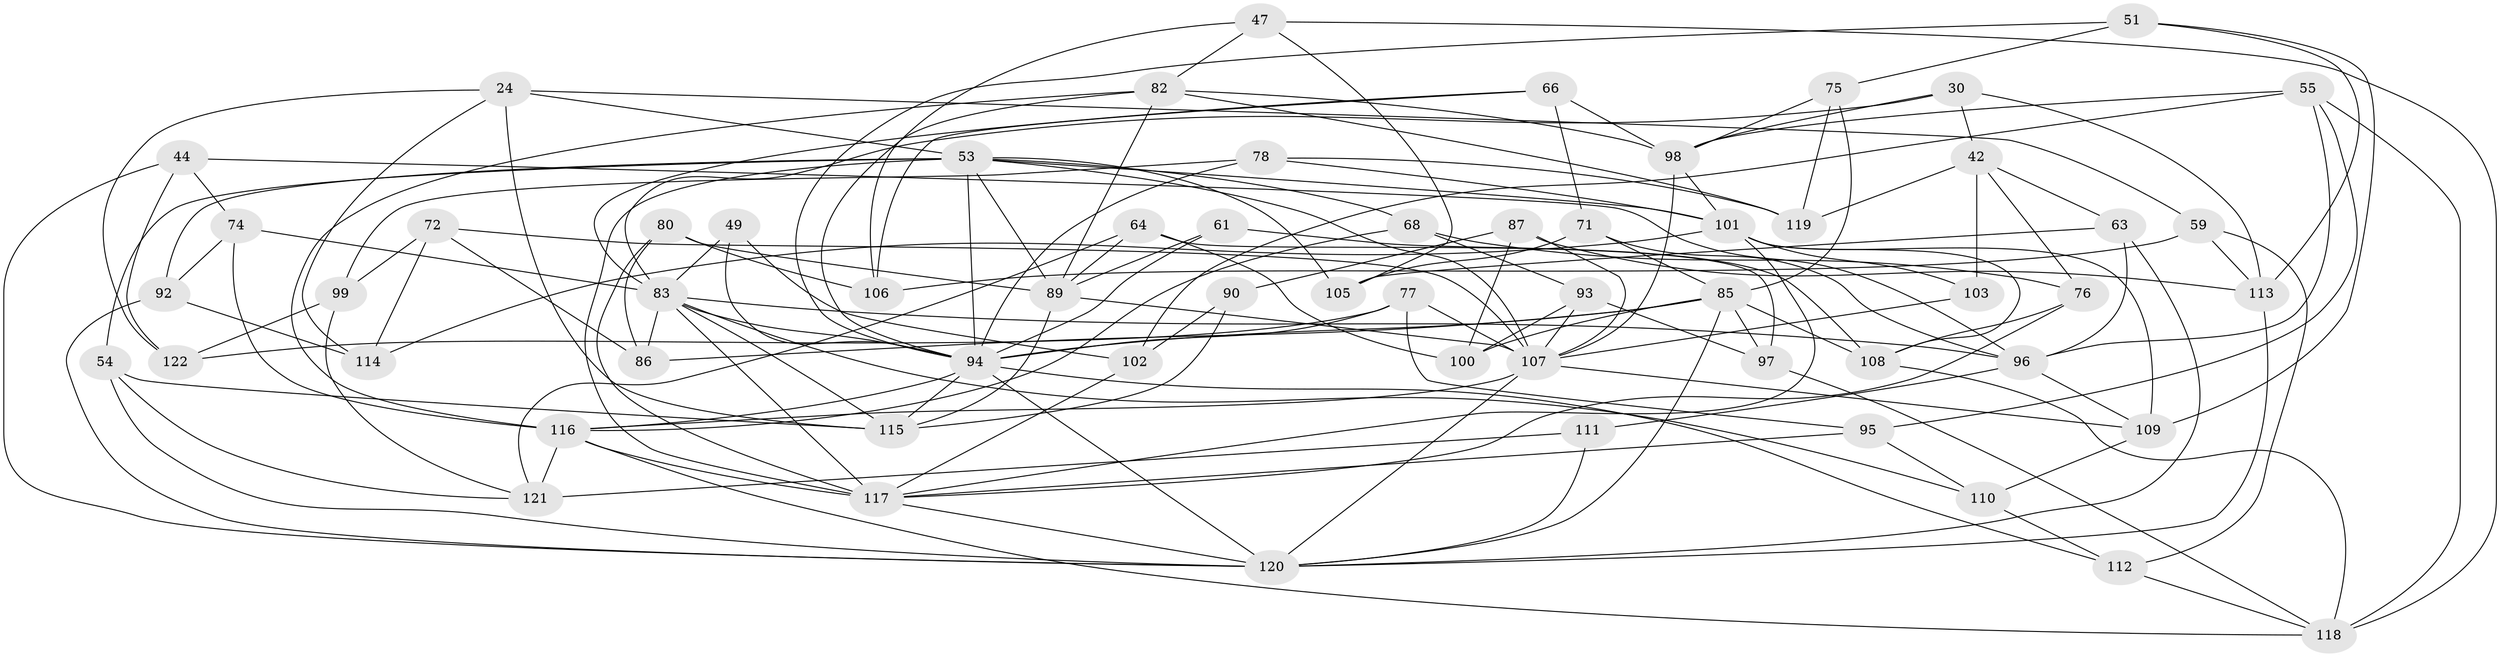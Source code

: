 // original degree distribution, {4: 1.0}
// Generated by graph-tools (version 1.1) at 2025/58/03/09/25 04:58:21]
// undirected, 61 vertices, 156 edges
graph export_dot {
graph [start="1"]
  node [color=gray90,style=filled];
  24 [super="+9"];
  30;
  42 [super="+15"];
  44;
  47;
  49;
  51;
  53 [super="+48"];
  54;
  55 [super="+34"];
  59;
  61;
  63;
  64;
  66;
  68;
  71;
  72;
  74 [super="+52"];
  75;
  76;
  77;
  78;
  80;
  82 [super="+14+65"];
  83 [super="+17+18+70"];
  85 [super="+73"];
  86;
  87;
  89 [super="+41+50"];
  90;
  92;
  93;
  94 [super="+20+31+32+69"];
  95;
  96 [super="+33+60"];
  97;
  98 [super="+88"];
  99;
  100;
  101 [super="+29+79"];
  102 [super="+12"];
  103;
  105;
  106;
  107 [super="+1+91+58"];
  108 [super="+39"];
  109 [super="+45"];
  110;
  111;
  112;
  113 [super="+56"];
  114;
  115 [super="+62+40"];
  116 [super="+57"];
  117 [super="+19+21+84+43"];
  118 [super="+81"];
  119;
  120 [super="+67+104"];
  121 [super="+36"];
  122;
  24 -- 114;
  24 -- 59;
  24 -- 122;
  24 -- 115 [weight=2];
  24 -- 53;
  30 -- 42;
  30 -- 113;
  30 -- 98;
  30 -- 83;
  42 -- 103 [weight=2];
  42 -- 63;
  42 -- 119;
  42 -- 76;
  44 -- 122;
  44 -- 96;
  44 -- 74;
  44 -- 120;
  47 -- 105;
  47 -- 106;
  47 -- 118;
  47 -- 82;
  49 -- 102 [weight=2];
  49 -- 83;
  49 -- 94;
  51 -- 75;
  51 -- 113;
  51 -- 94;
  51 -- 109;
  53 -- 89 [weight=2];
  53 -- 101;
  53 -- 68;
  53 -- 105;
  53 -- 107;
  53 -- 54;
  53 -- 117 [weight=2];
  53 -- 92;
  53 -- 94 [weight=3];
  54 -- 115;
  54 -- 121;
  54 -- 120;
  55 -- 96;
  55 -- 118 [weight=2];
  55 -- 102;
  55 -- 98;
  55 -- 95;
  59 -- 112;
  59 -- 106;
  59 -- 113;
  61 -- 108 [weight=2];
  61 -- 89;
  61 -- 94;
  63 -- 105;
  63 -- 120;
  63 -- 96;
  64 -- 97;
  64 -- 100;
  64 -- 121;
  64 -- 89;
  66 -- 98;
  66 -- 83;
  66 -- 106;
  66 -- 71;
  68 -- 76;
  68 -- 93;
  68 -- 116;
  71 -- 105;
  71 -- 85;
  71 -- 96;
  72 -- 114;
  72 -- 99;
  72 -- 86;
  72 -- 107;
  74 -- 92;
  74 -- 83 [weight=3];
  74 -- 116;
  75 -- 119;
  75 -- 98;
  75 -- 85;
  76 -- 108;
  76 -- 117;
  77 -- 94;
  77 -- 95;
  77 -- 122;
  77 -- 107;
  78 -- 119;
  78 -- 99;
  78 -- 101;
  78 -- 94;
  80 -- 117;
  80 -- 106;
  80 -- 86;
  80 -- 89;
  82 -- 116;
  82 -- 98 [weight=2];
  82 -- 119;
  82 -- 89;
  82 -- 94 [weight=2];
  83 -- 110;
  83 -- 86;
  83 -- 115;
  83 -- 117;
  83 -- 96;
  83 -- 94;
  85 -- 100;
  85 -- 94;
  85 -- 97;
  85 -- 86;
  85 -- 120;
  85 -- 108;
  87 -- 100;
  87 -- 107;
  87 -- 113;
  87 -- 90;
  89 -- 115 [weight=2];
  89 -- 107 [weight=2];
  90 -- 102 [weight=2];
  90 -- 115;
  92 -- 114;
  92 -- 120;
  93 -- 100;
  93 -- 97;
  93 -- 107;
  94 -- 120 [weight=3];
  94 -- 115;
  94 -- 112;
  94 -- 116;
  95 -- 110;
  95 -- 117;
  96 -- 111;
  96 -- 109 [weight=2];
  97 -- 118;
  98 -- 107 [weight=2];
  98 -- 101 [weight=2];
  99 -- 121;
  99 -- 122;
  101 -- 103;
  101 -- 108;
  101 -- 117 [weight=2];
  101 -- 109;
  101 -- 114;
  102 -- 117;
  103 -- 107;
  107 -- 116;
  107 -- 120 [weight=2];
  107 -- 109;
  108 -- 118;
  109 -- 110;
  110 -- 112;
  111 -- 121 [weight=2];
  111 -- 120;
  112 -- 118;
  113 -- 120 [weight=2];
  116 -- 117 [weight=2];
  116 -- 118 [weight=2];
  116 -- 121;
  117 -- 120;
}
